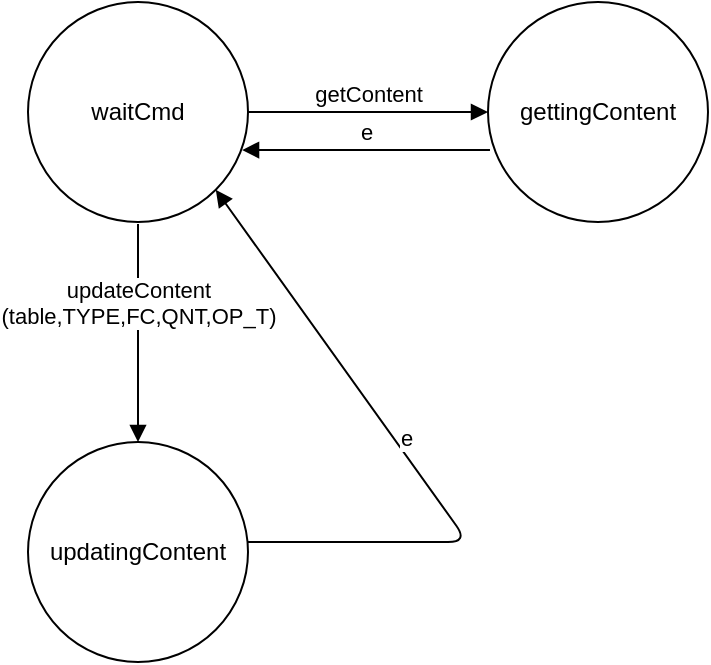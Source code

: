 <mxfile version="11.3.0" type="device" pages="1"><diagram id="U22NhGvkpXGr4utX34Of" name="Page-1"><mxGraphModel dx="854" dy="504" grid="1" gridSize="10" guides="1" tooltips="1" connect="1" arrows="1" fold="1" page="1" pageScale="1" pageWidth="827" pageHeight="1169" math="0" shadow="0"><root><mxCell id="0"/><mxCell id="1" parent="0"/><mxCell id="XlE-Xq0As462OI2wi_I0-1" value="waitCmd" style="ellipse;whiteSpace=wrap;html=1;" vertex="1" parent="1"><mxGeometry x="40" y="50" width="110" height="110" as="geometry"/></mxCell><mxCell id="XlE-Xq0As462OI2wi_I0-2" value="gettingContent" style="ellipse;whiteSpace=wrap;html=1;" vertex="1" parent="1"><mxGeometry x="270" y="50" width="110" height="110" as="geometry"/></mxCell><mxCell id="XlE-Xq0As462OI2wi_I0-3" value="getContent" style="html=1;verticalAlign=bottom;endArrow=block;exitX=1;exitY=0.5;exitDx=0;exitDy=0;entryX=0;entryY=0.5;entryDx=0;entryDy=0;" edge="1" parent="1" source="XlE-Xq0As462OI2wi_I0-1" target="XlE-Xq0As462OI2wi_I0-2"><mxGeometry width="80" relative="1" as="geometry"><mxPoint x="40" y="180" as="sourcePoint"/><mxPoint x="120" y="180" as="targetPoint"/></mxGeometry></mxCell><mxCell id="XlE-Xq0As462OI2wi_I0-4" value="updatingContent" style="ellipse;whiteSpace=wrap;html=1;" vertex="1" parent="1"><mxGeometry x="40" y="270" width="110" height="110" as="geometry"/></mxCell><mxCell id="XlE-Xq0As462OI2wi_I0-5" value="updateContent&lt;br&gt;(table,TYPE,FC,QNT,OP_T)" style="html=1;verticalAlign=bottom;endArrow=block;entryX=0.5;entryY=0;entryDx=0;entryDy=0;" edge="1" parent="1" target="XlE-Xq0As462OI2wi_I0-4"><mxGeometry width="80" relative="1" as="geometry"><mxPoint x="95" y="161" as="sourcePoint"/><mxPoint x="280" y="115" as="targetPoint"/></mxGeometry></mxCell><mxCell id="XlE-Xq0As462OI2wi_I0-6" value="e" style="html=1;verticalAlign=bottom;endArrow=block;entryX=1;entryY=1;entryDx=0;entryDy=0;" edge="1" parent="1" target="XlE-Xq0As462OI2wi_I0-1"><mxGeometry width="80" relative="1" as="geometry"><mxPoint x="150" y="320" as="sourcePoint"/><mxPoint x="230" y="320" as="targetPoint"/><Array as="points"><mxPoint x="260" y="320"/></Array></mxGeometry></mxCell><mxCell id="XlE-Xq0As462OI2wi_I0-7" value="e" style="html=1;verticalAlign=bottom;endArrow=block;exitX=0.009;exitY=0.673;exitDx=0;exitDy=0;exitPerimeter=0;entryX=0.973;entryY=0.673;entryDx=0;entryDy=0;entryPerimeter=0;" edge="1" parent="1" source="XlE-Xq0As462OI2wi_I0-2" target="XlE-Xq0As462OI2wi_I0-1"><mxGeometry width="80" relative="1" as="geometry"><mxPoint x="320" y="160" as="sourcePoint"/><mxPoint x="140" y="139" as="targetPoint"/><Array as="points"><mxPoint x="230" y="124"/></Array></mxGeometry></mxCell></root></mxGraphModel></diagram></mxfile>
